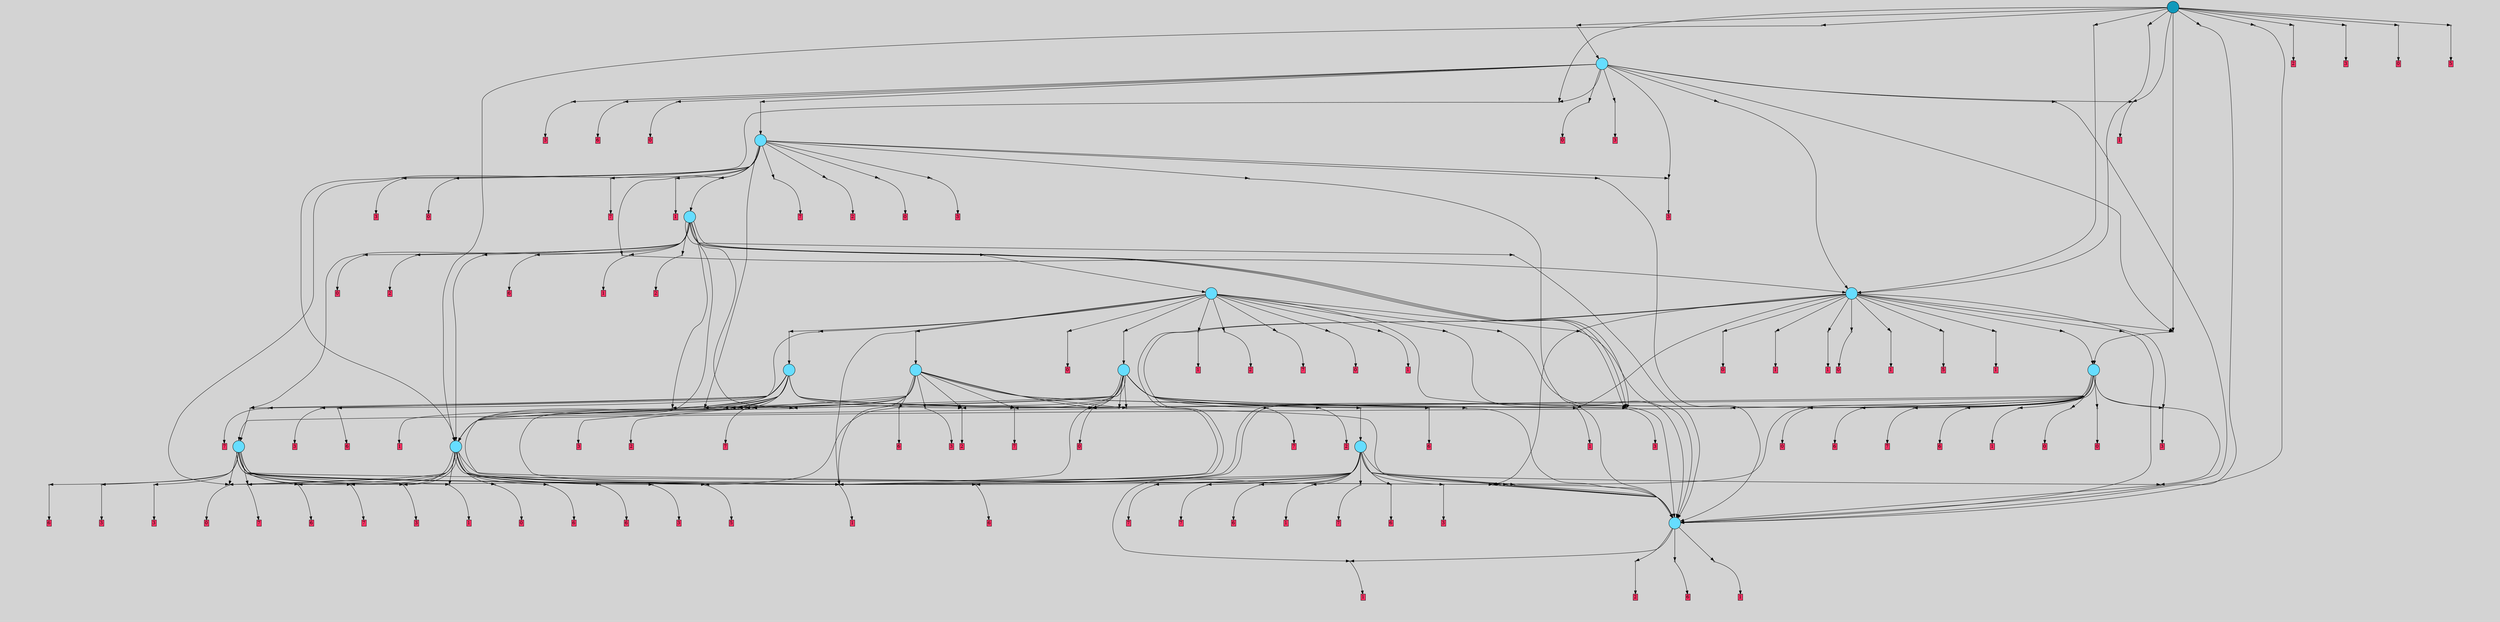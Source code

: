 // File exported with GEGELATI v1.3.1
// On the 2024-07-06 14:51:54
// With the MARL::MarlTPGGraphDotExporter
digraph{
	graph[pad = "0.212, 0.055" bgcolor = lightgray]
	node[shape=circle style = filled label = ""]
		T30 [fillcolor="#66ddff"]
		T171 [fillcolor="#66ddff"]
		T222 [fillcolor="#66ddff"]
		T225 [fillcolor="#66ddff"]
		T268 [fillcolor="#66ddff"]
		T329 [fillcolor="#66ddff"]
		T356 [fillcolor="#66ddff"]
		T361 [fillcolor="#66ddff"]
		T370 [fillcolor="#66ddff"]
		T372 [fillcolor="#66ddff"]
		T448 [fillcolor="#66ddff"]
		T602 [fillcolor="#66ddff"]
		T703 [fillcolor="#66ddff"]
		T785 [fillcolor="#1199bb"]
		P20417 [fillcolor="#cccccc" shape=point] //
		I20417 [shape=box style=invis label="5|3&2|3#2|7&#92;n"]
		P20417 -> I20417[style=invis]
		A14461 [fillcolor="#ff3366" shape=box margin=0.03 width=0 height=0 label="1"]
		T30 -> P20417 -> A14461
		P20418 [fillcolor="#cccccc" shape=point] //
		I20418 [shape=box style=invis label="1|0&4|4#3|7&#92;n0|5&4|5#1|4&#92;n4|0&0|7#1|4&#92;n2|0&0|3#0|6&#92;n3|1&1|7#3|7&#92;n3|0&0|0#2|0&#92;n1|7&1|6#4|5&#92;n3|6&4|1#0|4&#92;n7|1&2|0#3|4&#92;n"]
		P20418 -> I20418[style=invis]
		A14462 [fillcolor="#ff3366" shape=box margin=0.03 width=0 height=0 label="2"]
		T30 -> P20418 -> A14462
		P20419 [fillcolor="#cccccc" shape=point] //
		I20419 [shape=box style=invis label="3|2&1|3#1|0&#92;n3|0&1|7#1|5&#92;n8|3&1|2#2|6&#92;n0|3&0|6#3|3&#92;n2|5&2|3#1|3&#92;n0|6&3|1#1|4&#92;n"]
		P20419 -> I20419[style=invis]
		A14463 [fillcolor="#ff3366" shape=box margin=0.03 width=0 height=0 label="6"]
		T30 -> P20419 -> A14463
		P20420 [fillcolor="#cccccc" shape=point] //
		I20420 [shape=box style=invis label="5|2&4|4#2|3&#92;n6|4&0|7#4|1&#92;n0|3&0|1#2|1&#92;n5|7&1|1#4|0&#92;n5|7&1|2#2|7&#92;n0|4&2|3#3|3&#92;n0|3&2|3#2|7&#92;n8|7&4|7#0|2&#92;n0|2&3|0#0|2&#92;n"]
		P20420 -> I20420[style=invis]
		A14464 [fillcolor="#ff3366" shape=box margin=0.03 width=0 height=0 label="1"]
		T30 -> P20420 -> A14464
		P20421 [fillcolor="#cccccc" shape=point] //
		I20421 [shape=box style=invis label="8|5&2|7#3|3&#92;n5|1&3|5#3|1&#92;n2|0&4|2#0|1&#92;n"]
		P20421 -> I20421[style=invis]
		A14465 [fillcolor="#ff3366" shape=box margin=0.03 width=0 height=0 label="0"]
		T171 -> P20421 -> A14465
		P20422 [fillcolor="#cccccc" shape=point] //
		I20422 [shape=box style=invis label="2|1&1|3#1|3&#92;n8|2&3|4#1|7&#92;n3|0&4|7#1|5&#92;n8|3&1|2#2|6&#92;n2|5&4|5#3|0&#92;n3|2&1|3#1|0&#92;n"]
		P20422 -> I20422[style=invis]
		T171 -> P20422 -> T30
		P20423 [fillcolor="#cccccc" shape=point] //
		I20423 [shape=box style=invis label="0|1&3|3#0|5&#92;n4|2&4|1#0|6&#92;n0|1&0|0#1|6&#92;n2|7&2|4#0|0&#92;n3|3&4|0#1|1&#92;n4|0&1|0#2|3&#92;n8|0&2|4#4|6&#92;n2|3&0|4#3|3&#92;n"]
		P20423 -> I20423[style=invis]
		A14466 [fillcolor="#ff3366" shape=box margin=0.03 width=0 height=0 label="7"]
		T171 -> P20423 -> A14466
		P20424 [fillcolor="#cccccc" shape=point] //
		I20424 [shape=box style=invis label="7|4&4|0#4|5&#92;n6|1&1|7#0|1&#92;n2|0&1|3#4|1&#92;n8|7&0|3#3|6&#92;n"]
		P20424 -> I20424[style=invis]
		A14467 [fillcolor="#ff3366" shape=box margin=0.03 width=0 height=0 label="1"]
		T171 -> P20424 -> A14467
		P20425 [fillcolor="#cccccc" shape=point] //
		I20425 [shape=box style=invis label="2|7&2|4#0|0&#92;n4|0&1|1#2|3&#92;n8|0&2|4#4|6&#92;n0|1&3|3#0|5&#92;n3|3&0|0#1|1&#92;n2|3&0|4#3|3&#92;n6|1&0|0#1|6&#92;n0|7&2|0#3|3&#92;n"]
		P20425 -> I20425[style=invis]
		A14468 [fillcolor="#ff3366" shape=box margin=0.03 width=0 height=0 label="7"]
		T171 -> P20425 -> A14468
		P20426 [fillcolor="#cccccc" shape=point] //
		I20426 [shape=box style=invis label="3|3&1|3#1|0&#92;n3|0&1|7#1|5&#92;n8|3&1|2#2|6&#92;n0|6&3|1#1|4&#92;n0|3&0|6#3|3&#92;n2|1&2|3#1|3&#92;n"]
		P20426 -> I20426[style=invis]
		A14469 [fillcolor="#ff3366" shape=box margin=0.03 width=0 height=0 label="6"]
		T171 -> P20426 -> A14469
		P20427 [fillcolor="#cccccc" shape=point] //
		I20427 [shape=box style=invis label="2|1&1|3#1|3&#92;n2|7&4|5#3|0&#92;n3|0&4|7#1|5&#92;n8|3&1|2#2|6&#92;n3|2&1|3#1|0&#92;n"]
		P20427 -> I20427[style=invis]
		T171 -> P20427 -> T30
		P20428 [fillcolor="#cccccc" shape=point] //
		I20428 [shape=box style=invis label="3|0&2|2#0|5&#92;n4|5&0|5#2|1&#92;n2|6&3|7#1|2&#92;n"]
		P20428 -> I20428[style=invis]
		A14470 [fillcolor="#ff3366" shape=box margin=0.03 width=0 height=0 label="6"]
		T171 -> P20428 -> A14470
		P20429 [fillcolor="#cccccc" shape=point] //
		I20429 [shape=box style=invis label="2|1&1|3#1|3&#92;n0|6&1|6#0|2&#92;n2|7&4|5#3|0&#92;n8|2&1|3#1|0&#92;n8|3&1|2#2|6&#92;n3|0&4|7#1|5&#92;n"]
		P20429 -> I20429[style=invis]
		T171 -> P20429 -> T30
		T171 -> P20417
		P20430 [fillcolor="#cccccc" shape=point] //
		I20430 [shape=box style=invis label="0|7&3|2#0|5&#92;n3|2&1|3#0|0&#92;n3|0&2|7#1|5&#92;n2|2&2|7#4|3&#92;n"]
		P20430 -> I20430[style=invis]
		T171 -> P20430 -> T30
		P20431 [fillcolor="#cccccc" shape=point] //
		I20431 [shape=box style=invis label="0|0&0|6#2|7&#92;n"]
		P20431 -> I20431[style=invis]
		A14471 [fillcolor="#ff3366" shape=box margin=0.03 width=0 height=0 label="1"]
		T171 -> P20431 -> A14471
		P20432 [fillcolor="#cccccc" shape=point] //
		I20432 [shape=box style=invis label="2|7&2|4#0|0&#92;n4|2&4|1#0|6&#92;n0|1&0|0#1|6&#92;n0|1&3|3#0|5&#92;n3|3&0|0#1|1&#92;n4|0&1|0#2|3&#92;n8|0&2|4#4|6&#92;n0|7&2|0#3|1&#92;n2|3&0|4#3|3&#92;n"]
		P20432 -> I20432[style=invis]
		A14472 [fillcolor="#ff3366" shape=box margin=0.03 width=0 height=0 label="7"]
		T171 -> P20432 -> A14472
		P20433 [fillcolor="#cccccc" shape=point] //
		I20433 [shape=box style=invis label="3|3&1|3#1|0&#92;n5|3&0|2#0|7&#92;n3|0&1|7#1|5&#92;n8|3&1|2#2|6&#92;n0|0&3|1#1|4&#92;n0|3&0|6#3|3&#92;n"]
		P20433 -> I20433[style=invis]
		A14473 [fillcolor="#ff3366" shape=box margin=0.03 width=0 height=0 label="6"]
		T171 -> P20433 -> A14473
		P20434 [fillcolor="#cccccc" shape=point] //
		I20434 [shape=box style=invis label="7|0&3|7#3|0&#92;n6|6&0|4#1|1&#92;n"]
		P20434 -> I20434[style=invis]
		A14474 [fillcolor="#ff3366" shape=box margin=0.03 width=0 height=0 label="3"]
		T171 -> P20434 -> A14474
		P20435 [fillcolor="#cccccc" shape=point] //
		I20435 [shape=box style=invis label="3|5&2|0#2|5&#92;n2|0&4|2#0|1&#92;n5|1&3|5#3|1&#92;n"]
		P20435 -> I20435[style=invis]
		A14475 [fillcolor="#ff3366" shape=box margin=0.03 width=0 height=0 label="0"]
		T222 -> P20435 -> A14475
		P20436 [fillcolor="#cccccc" shape=point] //
		I20436 [shape=box style=invis label="2|7&2|4#0|0&#92;n4|2&4|1#0|6&#92;n0|1&0|0#1|6&#92;n0|1&3|3#1|5&#92;n3|3&4|0#1|1&#92;n8|0&2|4#4|6&#92;n2|3&0|4#3|3&#92;n"]
		P20436 -> I20436[style=invis]
		A14476 [fillcolor="#ff3366" shape=box margin=0.03 width=0 height=0 label="5"]
		T222 -> P20436 -> A14476
		T222 -> P20424
		P20437 [fillcolor="#cccccc" shape=point] //
		I20437 [shape=box style=invis label="8|5&2|7#2|0&#92;n7|0&1|3#1|3&#92;n"]
		P20437 -> I20437[style=invis]
		A14477 [fillcolor="#ff3366" shape=box margin=0.03 width=0 height=0 label="3"]
		T222 -> P20437 -> A14477
		P20438 [fillcolor="#cccccc" shape=point] //
		I20438 [shape=box style=invis label="3|0&2|2#0|5&#92;n2|3&3|7#1|2&#92;n4|5&0|5#2|1&#92;n"]
		P20438 -> I20438[style=invis]
		A14478 [fillcolor="#ff3366" shape=box margin=0.03 width=0 height=0 label="6"]
		T222 -> P20438 -> A14478
		P20439 [fillcolor="#cccccc" shape=point] //
		I20439 [shape=box style=invis label="6|3&0|5#3|3&#92;n5|5&3|5#0|6&#92;n0|0&1|2#1|5&#92;n8|6&3|6#4|4&#92;n8|1&1|3#0|3&#92;n2|1&2|2#1|3&#92;n3|5&4|6#4|0&#92;n"]
		P20439 -> I20439[style=invis]
		A14479 [fillcolor="#ff3366" shape=box margin=0.03 width=0 height=0 label="6"]
		T222 -> P20439 -> A14479
		P20440 [fillcolor="#cccccc" shape=point] //
		I20440 [shape=box style=invis label="3|6&3|6#4|2&#92;n3|1&1|5#1|6&#92;n5|0&3|4#4|7&#92;n7|2&2|6#0|5&#92;n6|2&3|4#0|5&#92;n"]
		P20440 -> I20440[style=invis]
		A14480 [fillcolor="#ff3366" shape=box margin=0.03 width=0 height=0 label="1"]
		T222 -> P20440 -> A14480
		P20441 [fillcolor="#cccccc" shape=point] //
		I20441 [shape=box style=invis label="1|1&1|3#1|3&#92;n8|3&1|2#2|6&#92;n8|7&2|1#1|3&#92;n"]
		P20441 -> I20441[style=invis]
		T222 -> P20441 -> T30
		P20442 [fillcolor="#cccccc" shape=point] //
		I20442 [shape=box style=invis label="0|1&3|3#0|5&#92;n4|2&4|1#0|6&#92;n3|3&4|0#1|1&#92;n0|1&0|0#1|6&#92;n2|7&2|6#0|0&#92;n0|1&4|6#2|1&#92;n4|0&1|0#2|3&#92;n2|3&0|4#3|3&#92;n"]
		P20442 -> I20442[style=invis]
		A14481 [fillcolor="#ff3366" shape=box margin=0.03 width=0 height=0 label="7"]
		T222 -> P20442 -> A14481
		T222 -> P20424
		P20443 [fillcolor="#cccccc" shape=point] //
		I20443 [shape=box style=invis label="6|3&0|6#3|3&#92;n2|1&2|1#1|3&#92;n8|1&4|1#3|4&#92;n5|5&3|5#0|6&#92;n8|6&3|6#4|4&#92;n1|1&2|4#3|6&#92;n8|3&1|2#3|6&#92;n3|0&1|2#1|5&#92;n3|5&4|6#0|0&#92;n"]
		P20443 -> I20443[style=invis]
		A14482 [fillcolor="#ff3366" shape=box margin=0.03 width=0 height=0 label="6"]
		T222 -> P20443 -> A14482
		P20444 [fillcolor="#cccccc" shape=point] //
		I20444 [shape=box style=invis label="8|7&0|3#2|7&#92;n4|2&4|1#0|6&#92;n4|7&2|4#4|0&#92;n4|0&1|0#2|3&#92;n1|5&0|0#4|6&#92;n0|1&0|0#1|6&#92;n0|1&3|3#0|5&#92;n2|3&0|3#0|3&#92;n0|0&2|4#4|6&#92;n5|7&3|3#4|3&#92;n"]
		P20444 -> I20444[style=invis]
		A14483 [fillcolor="#ff3366" shape=box margin=0.03 width=0 height=0 label="7"]
		T222 -> P20444 -> A14483
		T222 -> P20437
		P20445 [fillcolor="#cccccc" shape=point] //
		I20445 [shape=box style=invis label="0|1&1|6#2|1&#92;n0|6&3|2#2|3&#92;n"]
		P20445 -> I20445[style=invis]
		A14484 [fillcolor="#ff3366" shape=box margin=0.03 width=0 height=0 label="3"]
		T222 -> P20445 -> A14484
		T222 -> P20421
		T225 -> P20421
		T225 -> P20436
		T225 -> P20424
		T225 -> P20437
		T225 -> P20428
		P20446 [fillcolor="#cccccc" shape=point] //
		I20446 [shape=box style=invis label="4|0&3|7#0|1&#92;n3|1&4|6#0|0&#92;n0|6&2|6#3|5&#92;n1|1&2|4#3|6&#92;n8|3&1|2#3|6&#92;n8|2&3|0#4|4&#92;n5|5&3|5#0|6&#92;n"]
		P20446 -> I20446[style=invis]
		A14485 [fillcolor="#ff3366" shape=box margin=0.03 width=0 height=0 label="6"]
		T225 -> P20446 -> A14485
		T225 -> P20440
		T225 -> P20441
		T225 -> P20442
		P20447 [fillcolor="#cccccc" shape=point] //
		I20447 [shape=box style=invis label="5|1&3|5#3|1&#92;n8|5&2|7#3|3&#92;n2|0&4|4#0|1&#92;n"]
		P20447 -> I20447[style=invis]
		A14486 [fillcolor="#ff3366" shape=box margin=0.03 width=0 height=0 label="3"]
		T225 -> P20447 -> A14486
		T225 -> P20424
		T225 -> P20443
		T225 -> P20444
		T225 -> P20437
		P20448 [fillcolor="#cccccc" shape=point] //
		I20448 [shape=box style=invis label="8|5&2|1#2|0&#92;n"]
		P20448 -> I20448[style=invis]
		A14487 [fillcolor="#ff3366" shape=box margin=0.03 width=0 height=0 label="3"]
		T225 -> P20448 -> A14487
		P20449 [fillcolor="#cccccc" shape=point] //
		I20449 [shape=box style=invis label="8|5&0|7#3|3&#92;n2|0&4|2#0|1&#92;n5|1&3|5#3|1&#92;n0|0&4|6#1|5&#92;n"]
		P20449 -> I20449[style=invis]
		A14488 [fillcolor="#ff3366" shape=box margin=0.03 width=0 height=0 label="0"]
		T268 -> P20449 -> A14488
		T268 -> P20424
		P20450 [fillcolor="#cccccc" shape=point] //
		I20450 [shape=box style=invis label="8|5&2|7#2|2&#92;n7|0&1|3#1|3&#92;n5|0&1|2#4|4&#92;n"]
		P20450 -> I20450[style=invis]
		A14489 [fillcolor="#ff3366" shape=box margin=0.03 width=0 height=0 label="3"]
		T268 -> P20450 -> A14489
		P20451 [fillcolor="#cccccc" shape=point] //
		I20451 [shape=box style=invis label="5|5&3|6#0|6&#92;n8|3&1|2#3|6&#92;n8|0&2|6#1|5&#92;n3|0&1|2#1|5&#92;n5|5&3|1#2|4&#92;n8|6&3|6#4|4&#92;n1|1&2|4#3|6&#92;n2|1&2|1#1|3&#92;n6|0&4|6#3|3&#92;n"]
		P20451 -> I20451[style=invis]
		A14490 [fillcolor="#ff3366" shape=box margin=0.03 width=0 height=0 label="6"]
		T268 -> P20451 -> A14490
		P20452 [fillcolor="#cccccc" shape=point] //
		I20452 [shape=box style=invis label="3|7&3|6#4|2&#92;n5|6&1|2#1|1&#92;n3|1&1|5#1|6&#92;n7|2&2|6#0|5&#92;n5|0&3|4#4|7&#92;n6|2&3|4#0|5&#92;n"]
		P20452 -> I20452[style=invis]
		A14491 [fillcolor="#ff3366" shape=box margin=0.03 width=0 height=0 label="2"]
		T268 -> P20452 -> A14491
		P20453 [fillcolor="#cccccc" shape=point] //
		I20453 [shape=box style=invis label="7|0&2|1#3|3&#92;n3|0&2|4#0|6&#92;n2|7&2|4#0|0&#92;n2|6&0|0#0|6&#92;n4|5&4|2#0|1&#92;n1|7&1|4#1|2&#92;n0|1&0|0#1|6&#92;n4|2&4|1#0|6&#92;n"]
		P20453 -> I20453[style=invis]
		A14492 [fillcolor="#ff3366" shape=box margin=0.03 width=0 height=0 label="7"]
		T268 -> P20453 -> A14492
		T268 -> P20427
		P20454 [fillcolor="#cccccc" shape=point] //
		I20454 [shape=box style=invis label="2|1&3|4#1|6&#92;n0|0&2|3#3|5&#92;n0|6&2|7#1|2&#92;n7|3&1|5#1|0&#92;n1|3&0|0#3|5&#92;n"]
		P20454 -> I20454[style=invis]
		A14493 [fillcolor="#ff3366" shape=box margin=0.03 width=0 height=0 label="6"]
		T268 -> P20454 -> A14493
		T268 -> P20424
		P20455 [fillcolor="#cccccc" shape=point] //
		I20455 [shape=box style=invis label="6|1&4|6#4|7&#92;n5|0&4|5#0|2&#92;n8|6&2|6#4|2&#92;n"]
		P20455 -> I20455[style=invis]
		A14494 [fillcolor="#ff3366" shape=box margin=0.03 width=0 height=0 label="1"]
		T268 -> P20455 -> A14494
		P20456 [fillcolor="#cccccc" shape=point] //
		I20456 [shape=box style=invis label="7|0&2|1#3|3&#92;n3|5&0|0#3|1&#92;n3|0&2|4#0|6&#92;n2|3&2|2#0|0&#92;n1|7&1|4#1|2&#92;n4|5&4|2#0|1&#92;n2|4&0|0#0|6&#92;n4|2&4|1#0|6&#92;n"]
		P20456 -> I20456[style=invis]
		T268 -> P20456 -> T222
		P20457 [fillcolor="#cccccc" shape=point] //
		I20457 [shape=box style=invis label="5|1&4|5#3|1&#92;n8|5&2|7#3|3&#92;n2|0&4|2#0|1&#92;n"]
		P20457 -> I20457[style=invis]
		A14495 [fillcolor="#ff3366" shape=box margin=0.03 width=0 height=0 label="0"]
		T268 -> P20457 -> A14495
		T268 -> P20441
		P20458 [fillcolor="#cccccc" shape=point] //
		I20458 [shape=box style=invis label="8|5&2|7#3|3&#92;n8|3&4|1#1|6&#92;n5|1&3|5#3|1&#92;n1|0&4|2#0|1&#92;n"]
		P20458 -> I20458[style=invis]
		A14496 [fillcolor="#ff3366" shape=box margin=0.03 width=0 height=0 label="0"]
		T268 -> P20458 -> A14496
		P20459 [fillcolor="#cccccc" shape=point] //
		I20459 [shape=box style=invis label="1|0&4|2#1|1&#92;n8|5&2|7#3|3&#92;n"]
		P20459 -> I20459[style=invis]
		A14497 [fillcolor="#ff3366" shape=box margin=0.03 width=0 height=0 label="0"]
		T268 -> P20459 -> A14497
		T329 -> P20458
		P20460 [fillcolor="#cccccc" shape=point] //
		I20460 [shape=box style=invis label="2|1&3|6#1|3&#92;n3|0&1|2#1|5&#92;n2|4&2|3#1|7&#92;n3|6&4|6#0|0&#92;n7|5&0|4#0|3&#92;n5|1&4|0#3|1&#92;n1|0&2|0#2|0&#92;n7|1&3|1#4|6&#92;n1|4&2|2#3|3&#92;n1|1&2|4#2|3&#92;n"]
		P20460 -> I20460[style=invis]
		A14498 [fillcolor="#ff3366" shape=box margin=0.03 width=0 height=0 label="6"]
		T329 -> P20460 -> A14498
		P20461 [fillcolor="#cccccc" shape=point] //
		I20461 [shape=box style=invis label="0|1&0|0#1|6&#92;n4|2&4|1#0|6&#92;n3|3&4|0#1|1&#92;n0|1&3|3#0|5&#92;n2|7&2|6#0|0&#92;n0|1&4|6#2|1&#92;n4|0&1|0#2|4&#92;n2|3&0|4#3|3&#92;n"]
		P20461 -> I20461[style=invis]
		A14499 [fillcolor="#ff3366" shape=box margin=0.03 width=0 height=0 label="7"]
		T329 -> P20461 -> A14499
		P20462 [fillcolor="#cccccc" shape=point] //
		I20462 [shape=box style=invis label="5|0&3|5#3|1&#92;n8|5&2|2#4|3&#92;n0|0&1|3#2|4&#92;n"]
		P20462 -> I20462[style=invis]
		T329 -> P20462 -> T225
		T329 -> P20424
		P20463 [fillcolor="#cccccc" shape=point] //
		I20463 [shape=box style=invis label="5|6&0|1#2|0&#92;n4|3&2|4#4|0&#92;n8|7&0|3#4|7&#92;n0|1&0|0#1|6&#92;n2|3&0|3#0|3&#92;n5|7&3|3#4|3&#92;n0|0&2|4#4|6&#92;n1|5&0|0#4|6&#92;n5|0&1|0#3|3&#92;n"]
		P20463 -> I20463[style=invis]
		A14500 [fillcolor="#ff3366" shape=box margin=0.03 width=0 height=0 label="7"]
		T329 -> P20463 -> A14500
		P20464 [fillcolor="#cccccc" shape=point] //
		I20464 [shape=box style=invis label="5|0&4|0#4|5&#92;n1|0&0|2#4|2&#92;n7|5&4|2#4|6&#92;n"]
		P20464 -> I20464[style=invis]
		A14501 [fillcolor="#ff3366" shape=box margin=0.03 width=0 height=0 label="3"]
		T329 -> P20464 -> A14501
		T329 -> P20452
		P20465 [fillcolor="#cccccc" shape=point] //
		I20465 [shape=box style=invis label="7|0&2|1#3|3&#92;n3|5&0|0#3|1&#92;n3|0&2|4#0|6&#92;n2|7&2|2#0|0&#92;n1|7&1|4#1|2&#92;n4|5&4|2#0|1&#92;n2|6&0|0#0|6&#92;n0|1&0|0#1|6&#92;n4|2&4|1#0|6&#92;n"]
		P20465 -> I20465[style=invis]
		T329 -> P20465 -> T222
		P20466 [fillcolor="#cccccc" shape=point] //
		I20466 [shape=box style=invis label="3|1&1|7#3|7&#92;n3|1&2|2#4|2&#92;n7|2&2|0#3|4&#92;n7|0&4|3#3|6&#92;n1|7&1|6#4|5&#92;n7|3&0|5#2|5&#92;n0|3&4|5#1|4&#92;n3|0&4|4#3|7&#92;n3|3&2|6#4|3&#92;n"]
		P20466 -> I20466[style=invis]
		A14502 [fillcolor="#ff3366" shape=box margin=0.03 width=0 height=0 label="2"]
		T329 -> P20466 -> A14502
		P20467 [fillcolor="#cccccc" shape=point] //
		I20467 [shape=box style=invis label="8|7&0|3#2|7&#92;n4|6&4|1#0|6&#92;n0|0&2|4#4|6&#92;n0|1&0|0#1|6&#92;n0|1&1|3#0|5&#92;n4|0&1|5#2|3&#92;n1|5&0|0#4|6&#92;n2|3&0|3#0|3&#92;n4|7&2|4#4|0&#92;n5|7&3|3#4|3&#92;n"]
		P20467 -> I20467[style=invis]
		A14503 [fillcolor="#ff3366" shape=box margin=0.03 width=0 height=0 label="7"]
		T329 -> P20467 -> A14503
		P20468 [fillcolor="#cccccc" shape=point] //
		I20468 [shape=box style=invis label="2|6&0|0#0|6&#92;n3|5&0|0#3|1&#92;n3|0&2|4#0|6&#92;n2|7&2|2#0|0&#92;n1|7&1|4#1|2&#92;n5|0&2|1#3|3&#92;n4|2&4|1#0|6&#92;n0|1&2|0#1|6&#92;n"]
		P20468 -> I20468[style=invis]
		T329 -> P20468 -> T222
		P20469 [fillcolor="#cccccc" shape=point] //
		I20469 [shape=box style=invis label="6|3&0|4#1|2&#92;n3|0&2|0#2|7&#92;n3|7&2|3#2|1&#92;n7|3&3|6#0|6&#92;n7|1&4|7#2|6&#92;n"]
		P20469 -> I20469[style=invis]
		T329 -> P20469 -> T30
		P20470 [fillcolor="#cccccc" shape=point] //
		I20470 [shape=box style=invis label="0|0&1|4#1|6&#92;n3|7&3|1#2|5&#92;n7|2&3|3#4|0&#92;n"]
		P20470 -> I20470[style=invis]
		A14504 [fillcolor="#ff3366" shape=box margin=0.03 width=0 height=0 label="1"]
		T329 -> P20470 -> A14504
		P20471 [fillcolor="#cccccc" shape=point] //
		I20471 [shape=box style=invis label="5|6&1|3#4|2&#92;n8|5&2|7#3|3&#92;n0|1&1|6#1|4&#92;n6|0&4|4#0|1&#92;n"]
		P20471 -> I20471[style=invis]
		A14505 [fillcolor="#ff3366" shape=box margin=0.03 width=0 height=0 label="3"]
		T329 -> P20471 -> A14505
		T356 -> P20458
		P20472 [fillcolor="#cccccc" shape=point] //
		I20472 [shape=box style=invis label="2|1&3|6#1|3&#92;n2|4&2|3#1|7&#92;n3|0&1|2#1|5&#92;n3|6&4|6#0|0&#92;n7|5&0|4#0|3&#92;n5|1&4|1#3|1&#92;n1|0&2|0#2|0&#92;n1|4&2|2#3|3&#92;n1|1&2|4#2|3&#92;n1|7&3|1#3|1&#92;n"]
		P20472 -> I20472[style=invis]
		A14506 [fillcolor="#ff3366" shape=box margin=0.03 width=0 height=0 label="6"]
		T356 -> P20472 -> A14506
		T356 -> P20461
		T356 -> P20424
		T356 -> P20463
		T356 -> P20464
		T356 -> P20452
		P20473 [fillcolor="#cccccc" shape=point] //
		I20473 [shape=box style=invis label="7|0&2|1#3|3&#92;n3|5&0|0#3|1&#92;n3|0&2|4#0|6&#92;n2|7&2|2#0|0&#92;n0|1&0|0#1|6&#92;n4|5&4|2#0|1&#92;n4|6&0|0#0|6&#92;n1|7&1|4#1|2&#92;n4|2&4|1#0|6&#92;n"]
		P20473 -> I20473[style=invis]
		T356 -> P20473 -> T222
		T356 -> P20466
		T356 -> P20468
		T356 -> P20469
		T356 -> P20470
		P20474 [fillcolor="#cccccc" shape=point] //
		I20474 [shape=box style=invis label="5|6&1|3#4|2&#92;n0|1&1|6#1|6&#92;n8|5&2|7#3|3&#92;n6|0&4|4#0|1&#92;n"]
		P20474 -> I20474[style=invis]
		A14507 [fillcolor="#ff3366" shape=box margin=0.03 width=0 height=0 label="3"]
		T356 -> P20474 -> A14507
		P20475 [fillcolor="#cccccc" shape=point] //
		I20475 [shape=box style=invis label="6|0&3|5#1|1&#92;n6|4&4|2#4|1&#92;n3|2&4|4#4|0&#92;n5|3&3|5#2|4&#92;n4|6&1|3#2|1&#92;n4|5&4|5#3|0&#92;n2|1&4|0#4|3&#92;n"]
		P20475 -> I20475[style=invis]
		A14508 [fillcolor="#ff3366" shape=box margin=0.03 width=0 height=0 label="1"]
		T356 -> P20475 -> A14508
		P20476 [fillcolor="#cccccc" shape=point] //
		I20476 [shape=box style=invis label="2|0&1|0#3|2&#92;n"]
		P20476 -> I20476[style=invis]
		T356 -> P20476 -> T30
		P20477 [fillcolor="#cccccc" shape=point] //
		I20477 [shape=box style=invis label="8|5&0|7#3|3&#92;n0|0&4|6#1|5&#92;n6|1&3|5#3|1&#92;n"]
		P20477 -> I20477[style=invis]
		A14509 [fillcolor="#ff3366" shape=box margin=0.03 width=0 height=0 label="0"]
		T361 -> P20477 -> A14509
		T361 -> P20424
		T361 -> P20450
		P20478 [fillcolor="#cccccc" shape=point] //
		I20478 [shape=box style=invis label="1|6&2|3#2|3&#92;n5|0&4|3#3|3&#92;n"]
		P20478 -> I20478[style=invis]
		A14510 [fillcolor="#ff3366" shape=box margin=0.03 width=0 height=0 label="1"]
		T361 -> P20478 -> A14510
		T361 -> P20424
		P20479 [fillcolor="#cccccc" shape=point] //
		I20479 [shape=box style=invis label="6|1&4|6#4|7&#92;n8|6&2|6#4|2&#92;n0|0&4|5#0|2&#92;n"]
		P20479 -> I20479[style=invis]
		A14511 [fillcolor="#ff3366" shape=box margin=0.03 width=0 height=0 label="1"]
		T361 -> P20479 -> A14511
		P20480 [fillcolor="#cccccc" shape=point] //
		I20480 [shape=box style=invis label="2|0&4|2#0|1&#92;n5|1&3|5#3|1&#92;n"]
		P20480 -> I20480[style=invis]
		A14512 [fillcolor="#ff3366" shape=box margin=0.03 width=0 height=0 label="0"]
		T361 -> P20480 -> A14512
		T361 -> P20441
		T361 -> P20475
		P20481 [fillcolor="#cccccc" shape=point] //
		I20481 [shape=box style=invis label="8|0&2|1#1|2&#92;n6|1&2|5#1|5&#92;n8|2&1|3#3|5&#92;n5|3&4|4#4|1&#92;n4|1&4|7#1|3&#92;n0|5&4|2#0|1&#92;n"]
		P20481 -> I20481[style=invis]
		T361 -> P20481 -> T268
		P20482 [fillcolor="#cccccc" shape=point] //
		I20482 [shape=box style=invis label="7|4&4|0#2|5&#92;n8|7&0|3#3|6&#92;n2|0&1|3#4|1&#92;n3|1&2|0#2|3&#92;n6|1&1|7#0|1&#92;n"]
		P20482 -> I20482[style=invis]
		A14513 [fillcolor="#ff3366" shape=box margin=0.03 width=0 height=0 label="1"]
		T361 -> P20482 -> A14513
		P20483 [fillcolor="#cccccc" shape=point] //
		I20483 [shape=box style=invis label="3|1&1|6#0|3&#92;n2|7&2|4#0|0&#92;n0|1&0|0#1|6&#92;n8|3&4|0#1|1&#92;n4|2&4|1#0|6&#92;n4|0&2|4#4|6&#92;n2|3&0|4#3|3&#92;n"]
		P20483 -> I20483[style=invis]
		A14514 [fillcolor="#ff3366" shape=box margin=0.03 width=0 height=0 label="5"]
		T361 -> P20483 -> A14514
		P20484 [fillcolor="#cccccc" shape=point] //
		I20484 [shape=box style=invis label="2|1&1|3#1|3&#92;n2|7&4|5#3|0&#92;n8|2&1|2#2|6&#92;n3|6&1|3#1|0&#92;n3|0&4|7#1|5&#92;n"]
		P20484 -> I20484[style=invis]
		T361 -> P20484 -> T30
		P20485 [fillcolor="#cccccc" shape=point] //
		I20485 [shape=box style=invis label="8|7&4|2#0|2&#92;n5|3&3|3#2|6&#92;n4|0&3|4#1|3&#92;n1|5&0|3#1|4&#92;n3|0&4|1#1|1&#92;n"]
		P20485 -> I20485[style=invis]
		A14515 [fillcolor="#ff3366" shape=box margin=0.03 width=0 height=0 label="1"]
		T361 -> P20485 -> A14515
		P20486 [fillcolor="#cccccc" shape=point] //
		I20486 [shape=box style=invis label="8|5&2|7#2|2&#92;n4|0&4|4#0|5&#92;n7|0&1|3#1|3&#92;n5|0&1|2#4|4&#92;n"]
		P20486 -> I20486[style=invis]
		T361 -> P20486 -> T268
		T370 -> P20458
		P20487 [fillcolor="#cccccc" shape=point] //
		I20487 [shape=box style=invis label="5|0&2|0#2|0&#92;n7|2&1|4#0|3&#92;n7|5&0|4#0|3&#92;n2|4&2|3#1|2&#92;n3|0&1|7#1|5&#92;n8|6&4|6#0|0&#92;n1|4&2|2#3|4&#92;n1|1&2|4#2|3&#92;n"]
		P20487 -> I20487[style=invis]
		A14516 [fillcolor="#ff3366" shape=box margin=0.03 width=0 height=0 label="6"]
		T370 -> P20487 -> A14516
		T370 -> P20476
		T370 -> P20461
		P20488 [fillcolor="#cccccc" shape=point] //
		I20488 [shape=box style=invis label="7|2&3|5#0|0&#92;n5|0&4|1#0|4&#92;n4|7&0|4#1|0&#92;n0|4&2|4#4|4&#92;n0|5&3|5#2|5&#92;n"]
		P20488 -> I20488[style=invis]
		T370 -> P20488 -> T225
		P20489 [fillcolor="#cccccc" shape=point] //
		I20489 [shape=box style=invis label="5|6&0|1#2|0&#92;n4|3&2|4#4|0&#92;n0|1&0|0#1|6&#92;n1|4&0|0#4|6&#92;n0|1&3|3#0|5&#92;n0|0&2|4#4|6&#92;n2|3&0|3#0|3&#92;n5|7&3|3#4|3&#92;n4|0&1|0#3|3&#92;n"]
		P20489 -> I20489[style=invis]
		A14517 [fillcolor="#ff3366" shape=box margin=0.03 width=0 height=0 label="7"]
		T370 -> P20489 -> A14517
		P20490 [fillcolor="#cccccc" shape=point] //
		I20490 [shape=box style=invis label="7|5&3|2#4|6&#92;n2|2&0|4#0|3&#92;n1|0&0|2#4|2&#92;n"]
		P20490 -> I20490[style=invis]
		A14518 [fillcolor="#ff3366" shape=box margin=0.03 width=0 height=0 label="3"]
		T370 -> P20490 -> A14518
		T370 -> P20465
		P20491 [fillcolor="#cccccc" shape=point] //
		I20491 [shape=box style=invis label="3|4&1|7#3|7&#92;n3|1&2|2#4|2&#92;n3|3&2|6#4|3&#92;n1|7&1|6#4|5&#92;n7|3&0|5#2|5&#92;n0|3&4|5#1|4&#92;n3|0&4|4#3|7&#92;n7|0&4|3#3|6&#92;n"]
		P20491 -> I20491[style=invis]
		A14519 [fillcolor="#ff3366" shape=box margin=0.03 width=0 height=0 label="2"]
		T370 -> P20491 -> A14519
		P20492 [fillcolor="#cccccc" shape=point] //
		I20492 [shape=box style=invis label="0|1&3|2#0|5&#92;n6|1&2|5#0|5&#92;n1|7&2|0#3|3&#92;n1|6&3|0#4|5&#92;n6|0&1|0#3|3&#92;n"]
		P20492 -> I20492[style=invis]
		T370 -> P20492 -> T171
		P20493 [fillcolor="#cccccc" shape=point] //
		I20493 [shape=box style=invis label="7|0&2|1#3|3&#92;n3|5&0|0#3|1&#92;n3|0&2|4#0|6&#92;n2|7&2|2#0|0&#92;n1|7&1|4#1|2&#92;n2|6&0|0#0|6&#92;n4|2&4|1#0|6&#92;n0|1&2|0#1|6&#92;n"]
		P20493 -> I20493[style=invis]
		T370 -> P20493 -> T222
		T370 -> P20469
		T370 -> P20424
		T370 -> P20436
		T370 -> P20493
		P20494 [fillcolor="#cccccc" shape=point] //
		I20494 [shape=box style=invis label="8|3&4|1#1|6&#92;n0|6&2|0#3|5&#92;n0|5&2|7#3|3&#92;n1|0&4|2#0|1&#92;n"]
		P20494 -> I20494[style=invis]
		A14520 [fillcolor="#ff3366" shape=box margin=0.03 width=0 height=0 label="0"]
		T372 -> P20494 -> A14520
		P20495 [fillcolor="#cccccc" shape=point] //
		I20495 [shape=box style=invis label="3|5&3|2#0|4&#92;n8|6&0|5#3|1&#92;n0|2&1|4#0|6&#92;n0|6&4|5#4|4&#92;n7|6&3|5#3|2&#92;n4|0&2|0#0|2&#92;n"]
		P20495 -> I20495[style=invis]
		T372 -> P20495 -> T30
		P20496 [fillcolor="#cccccc" shape=point] //
		I20496 [shape=box style=invis label="6|2&1|2#3|5&#92;n0|2&4|7#4|4&#92;n2|1&0|0#3|2&#92;n1|7&1|2#0|4&#92;n8|0&1|5#1|7&#92;n6|6&4|6#2|5&#92;n0|1&3|5#1|1&#92;n4|1&4|7#2|1&#92;n"]
		P20496 -> I20496[style=invis]
		T372 -> P20496 -> T329
		P20497 [fillcolor="#cccccc" shape=point] //
		I20497 [shape=box style=invis label="3|0&1|3#4|1&#92;n6|1&1|7#0|1&#92;n7|4&4|0#4|5&#92;n0|5&2|4#4|6&#92;n8|7&0|3#3|6&#92;n"]
		P20497 -> I20497[style=invis]
		A14521 [fillcolor="#ff3366" shape=box margin=0.03 width=0 height=0 label="1"]
		T372 -> P20497 -> A14521
		P20498 [fillcolor="#cccccc" shape=point] //
		I20498 [shape=box style=invis label="0|4&1|1#3|6&#92;n7|7&4|1#3|5&#92;n5|4&3|3#4|3&#92;n5|6&2|1#2|0&#92;n3|0&2|4#4|6&#92;n0|4&0|0#1|6&#92;n8|7&0|3#4|7&#92;n0|1&3|2#0|3&#92;n4|3&2|4#4|0&#92;n1|5&0|0#4|6&#92;n"]
		P20498 -> I20498[style=invis]
		T372 -> P20498 -> T356
		T372 -> P20490
		P20499 [fillcolor="#cccccc" shape=point] //
		I20499 [shape=box style=invis label="0|2&4|2#2|5&#92;n3|0&2|0#0|2&#92;n5|7&2|2#0|1&#92;n4|2&1|2#1|3&#92;n7|5&3|6#4|4&#92;n4|5&4|1#1|2&#92;n8|1&2|4#3|1&#92;n0|2&1|1#0|5&#92;n1|3&0|2#0|0&#92;n1|7&2|3#1|2&#92;n"]
		P20499 -> I20499[style=invis]
		A14522 [fillcolor="#ff3366" shape=box margin=0.03 width=0 height=0 label="2"]
		T372 -> P20499 -> A14522
		P20500 [fillcolor="#cccccc" shape=point] //
		I20500 [shape=box style=invis label="2|7&2|2#0|0&#92;n3|5&0|0#3|1&#92;n7|0&2|1#3|3&#92;n1|7&1|4#1|2&#92;n4|5&4|2#0|3&#92;n2|6&0|0#0|6&#92;n0|1&0|0#1|6&#92;n4|2&4|1#0|6&#92;n"]
		P20500 -> I20500[style=invis]
		T372 -> P20500 -> T222
		P20501 [fillcolor="#cccccc" shape=point] //
		I20501 [shape=box style=invis label="8|4&3|2#2|1&#92;n4|6&4|1#0|6&#92;n0|0&2|4#4|6&#92;n4|7&2|4#4|0&#92;n0|1&1|3#0|5&#92;n4|0&1|5#2|3&#92;n5|3&1|7#1|7&#92;n1|5&0|0#4|6&#92;n5|7&3|3#4|3&#92;n0|1&0|0#1|6&#92;n"]
		P20501 -> I20501[style=invis]
		A14523 [fillcolor="#ff3366" shape=box margin=0.03 width=0 height=0 label="7"]
		T372 -> P20501 -> A14523
		P20502 [fillcolor="#cccccc" shape=point] //
		I20502 [shape=box style=invis label="3|0&2|0#2|7&#92;n6|3&0|4#1|2&#92;n3|7&2|3#2|1&#92;n7|3&3|6#0|6&#92;n7|1&4|7#2|2&#92;n"]
		P20502 -> I20502[style=invis]
		T372 -> P20502 -> T30
		P20503 [fillcolor="#cccccc" shape=point] //
		I20503 [shape=box style=invis label="3|0&2|6#1|5&#92;n0|7&3|2#0|5&#92;n3|2&1|5#0|0&#92;n2|2&2|7#4|3&#92;n"]
		P20503 -> I20503[style=invis]
		T372 -> P20503 -> T30
		P20504 [fillcolor="#cccccc" shape=point] //
		I20504 [shape=box style=invis label="8|5&0|7#0|3&#92;n5|1&3|5#3|1&#92;n5|0&3|1#1|6&#92;n4|0&4|2#0|1&#92;n"]
		P20504 -> I20504[style=invis]
		A14524 [fillcolor="#ff3366" shape=box margin=0.03 width=0 height=0 label="0"]
		T372 -> P20504 -> A14524
		P20505 [fillcolor="#cccccc" shape=point] //
		I20505 [shape=box style=invis label="6|0&4|5#1|5&#92;n2|4&4|3#4|1&#92;n"]
		P20505 -> I20505[style=invis]
		A14525 [fillcolor="#ff3366" shape=box margin=0.03 width=0 height=0 label="1"]
		T372 -> P20505 -> A14525
		T372 -> P20424
		P20506 [fillcolor="#cccccc" shape=point] //
		I20506 [shape=box style=invis label="3|4&1|7#3|7&#92;n3|1&2|2#4|2&#92;n3|3&2|6#4|3&#92;n3|0&4|5#3|7&#92;n0|3&4|5#1|4&#92;n7|3&0|5#2|5&#92;n7|0&4|3#3|6&#92;n2|5&0|2#0|1&#92;n"]
		P20506 -> I20506[style=invis]
		T372 -> P20506 -> T370
		P20507 [fillcolor="#cccccc" shape=point] //
		I20507 [shape=box style=invis label="8|3&0|1#1|6&#92;n8|5&2|7#3|3&#92;n5|1&3|5#3|1&#92;n1|0&4|2#0|1&#92;n"]
		P20507 -> I20507[style=invis]
		A14526 [fillcolor="#ff3366" shape=box margin=0.03 width=0 height=0 label="0"]
		T448 -> P20507 -> A14526
		T448 -> P20462
		T448 -> P20490
		P20508 [fillcolor="#cccccc" shape=point] //
		I20508 [shape=box style=invis label="1|0&2|4#0|0&#92;n3|7&3|6#4|2&#92;n3|6&1|5#1|6&#92;n5|6&1|2#1|1&#92;n8|5&0|1#0|1&#92;n1|2&0|6#4|3&#92;n7|2&2|6#0|5&#92;n6|2&3|7#0|5&#92;n"]
		P20508 -> I20508[style=invis]
		A14527 [fillcolor="#ff3366" shape=box margin=0.03 width=0 height=0 label="2"]
		T448 -> P20508 -> A14527
		P20509 [fillcolor="#cccccc" shape=point] //
		I20509 [shape=box style=invis label="7|0&2|1#3|3&#92;n0|1&0|0#1|6&#92;n3|0&2|4#0|6&#92;n4|2&4|1#0|6&#92;n1|7&1|4#1|2&#92;n4|5&2|2#0|1&#92;n2|6&0|0#1|6&#92;n3|5&0|0#3|1&#92;n2|7&2|2#0|0&#92;n"]
		P20509 -> I20509[style=invis]
		T448 -> P20509 -> T222
		P20510 [fillcolor="#cccccc" shape=point] //
		I20510 [shape=box style=invis label="3|1&4|6#0|0&#92;n1|1&2|4#3|6&#92;n0|6&2|6#4|5&#92;n6|0&3|7#0|1&#92;n8|2&3|0#4|4&#92;n0|0&3|5#1|7&#92;n8|3&1|2#3|6&#92;n"]
		P20510 -> I20510[style=invis]
		A14528 [fillcolor="#ff3366" shape=box margin=0.03 width=0 height=0 label="6"]
		T448 -> P20510 -> A14528
		P20511 [fillcolor="#cccccc" shape=point] //
		I20511 [shape=box style=invis label="2|0&1|5#2|3&#92;n7|1&4|7#2|6&#92;n7|3&3|6#0|6&#92;n4|5&2|1#3|3&#92;n6|3&0|4#1|2&#92;n3|0&0|0#2|7&#92;n"]
		P20511 -> I20511[style=invis]
		T448 -> P20511 -> T30
		P20512 [fillcolor="#cccccc" shape=point] //
		I20512 [shape=box style=invis label="0|0&4|5#0|2&#92;n8|6&2|6#2|2&#92;n"]
		P20512 -> I20512[style=invis]
		A14529 [fillcolor="#ff3366" shape=box margin=0.03 width=0 height=0 label="1"]
		T448 -> P20512 -> A14529
		P20513 [fillcolor="#cccccc" shape=point] //
		I20513 [shape=box style=invis label="3|7&3|6#4|2&#92;n7|2&2|6#0|5&#92;n3|1&1|5#1|6&#92;n5|1&3|1#0|7&#92;n5|0&3|4#4|7&#92;n6|2&3|4#0|5&#92;n"]
		P20513 -> I20513[style=invis]
		A14530 [fillcolor="#ff3366" shape=box margin=0.03 width=0 height=0 label="2"]
		T448 -> P20513 -> A14530
		T448 -> P20490
		P20514 [fillcolor="#cccccc" shape=point] //
		I20514 [shape=box style=invis label="5|2&3|0#4|6&#92;n6|4&3|7#2|2&#92;n3|6&4|1#1|1&#92;n6|3&2|2#0|7&#92;n6|0&1|2#3|4&#92;n"]
		P20514 -> I20514[style=invis]
		T448 -> P20514 -> T372
		T448 -> P20493
		T448 -> P20424
		T448 -> P20490
		T448 -> P20470
		P20515 [fillcolor="#cccccc" shape=point] //
		I20515 [shape=box style=invis label="3|6&1|7#2|4&#92;n1|0&1|2#4|7&#92;n6|5&2|1#0|2&#92;n"]
		P20515 -> I20515[style=invis]
		A14531 [fillcolor="#ff3366" shape=box margin=0.03 width=0 height=0 label="3"]
		T602 -> P20515 -> A14531
		P20516 [fillcolor="#cccccc" shape=point] //
		I20516 [shape=box style=invis label="0|3&1|3#0|2&#92;n0|2&0|4#1|5&#92;n4|2&2|6#0|6&#92;n4|4&3|6#3|1&#92;n6|6&0|1#2|0&#92;n2|3&3|6#3|5&#92;n5|0&3|0#4|2&#92;n0|3&0|2#3|4&#92;n"]
		P20516 -> I20516[style=invis]
		T602 -> P20516 -> T448
		T602 -> P20465
		P20517 [fillcolor="#cccccc" shape=point] //
		I20517 [shape=box style=invis label="0|0&4|6#1|6&#92;n3|7&3|5#3|7&#92;n5|5&1|6#1|6&#92;n"]
		P20517 -> I20517[style=invis]
		A14532 [fillcolor="#ff3366" shape=box margin=0.03 width=0 height=0 label="0"]
		T602 -> P20517 -> A14532
		P20518 [fillcolor="#cccccc" shape=point] //
		I20518 [shape=box style=invis label="5|6&1|2#0|3&#92;n5|5&4|4#2|6&#92;n7|0&3|7#3|0&#92;n"]
		P20518 -> I20518[style=invis]
		A14533 [fillcolor="#ff3366" shape=box margin=0.03 width=0 height=0 label="3"]
		T602 -> P20518 -> A14533
		P20519 [fillcolor="#cccccc" shape=point] //
		I20519 [shape=box style=invis label="8|7&0|3#2|7&#92;n0|0&2|4#4|6&#92;n4|6&4|1#0|6&#92;n0|1&0|0#1|6&#92;n0|1&1|3#0|5&#92;n5|5&0|7#4|7&#92;n4|0&1|5#2|3&#92;n2|5&0|0#4|6&#92;n4|7&2|4#4|0&#92;n5|7&3|3#4|3&#92;n"]
		P20519 -> I20519[style=invis]
		A14534 [fillcolor="#ff3366" shape=box margin=0.03 width=0 height=0 label="7"]
		T602 -> P20519 -> A14534
		P20520 [fillcolor="#cccccc" shape=point] //
		I20520 [shape=box style=invis label="3|0&2|0#0|2&#92;n0|2&4|2#2|5&#92;n5|1&1|2#0|1&#92;n1|3&0|2#2|0&#92;n7|5&3|6#4|4&#92;n8|1&2|4#3|1&#92;n4|5&4|1#1|2&#92;n0|2&1|1#0|5&#92;n4|2&1|2#1|3&#92;n1|7&2|3#1|2&#92;n"]
		P20520 -> I20520[style=invis]
		T602 -> P20520 -> T361
		P20521 [fillcolor="#cccccc" shape=point] //
		I20521 [shape=box style=invis label="3|3&2|4#2|6&#92;n2|0&3|0#3|5&#92;n"]
		P20521 -> I20521[style=invis]
		T602 -> P20521 -> T30
		P20522 [fillcolor="#cccccc" shape=point] //
		I20522 [shape=box style=invis label="6|6&1|2#0|1&#92;n7|4&3|0#4|5&#92;n6|3&0|5#4|0&#92;n2|0&1|3#4|6&#92;n"]
		P20522 -> I20522[style=invis]
		A14535 [fillcolor="#ff3366" shape=box margin=0.03 width=0 height=0 label="1"]
		T602 -> P20522 -> A14535
		P20523 [fillcolor="#cccccc" shape=point] //
		I20523 [shape=box style=invis label="2|5&2|6#0|6&#92;n4|0&4|0#2|4&#92;n3|3&4|0#1|1&#92;n0|1&0|0#1|6&#92;n2|2&4|1#0|6&#92;n0|6&4|6#2|1&#92;n"]
		P20523 -> I20523[style=invis]
		A14536 [fillcolor="#ff3366" shape=box margin=0.03 width=0 height=0 label="7"]
		T602 -> P20523 -> A14536
		P20524 [fillcolor="#cccccc" shape=point] //
		I20524 [shape=box style=invis label="8|2&2|4#0|1&#92;n6|4&0|5#3|4&#92;n6|6&2|3#0|3&#92;n6|2&4|6#0|2&#92;n7|0&3|7#4|6&#92;n3|7&1|2#4|7&#92;n0|3&1|0#0|7&#92;n4|5&2|6#3|7&#92;n4|3&1|4#3|6&#92;n"]
		P20524 -> I20524[style=invis]
		A14537 [fillcolor="#ff3366" shape=box margin=0.03 width=0 height=0 label="2"]
		T602 -> P20524 -> A14537
		P20525 [fillcolor="#cccccc" shape=point] //
		I20525 [shape=box style=invis label="3|6&3|4#3|2&#92;n0|0&4|6#0|5&#92;n8|5&2|7#0|3&#92;n"]
		P20525 -> I20525[style=invis]
		A14538 [fillcolor="#ff3366" shape=box margin=0.03 width=0 height=0 label="0"]
		T602 -> P20525 -> A14538
		P20526 [fillcolor="#cccccc" shape=point] //
		I20526 [shape=box style=invis label="6|3&0|4#1|2&#92;n3|0&2|0#2|7&#92;n3|2&4|1#3|0&#92;n7|3&3|6#0|5&#92;n3|7&2|3#2|1&#92;n7|1&4|7#2|6&#92;n"]
		P20526 -> I20526[style=invis]
		T602 -> P20526 -> T30
		P20527 [fillcolor="#cccccc" shape=point] //
		I20527 [shape=box style=invis label="7|0&3|7#3|0&#92;n1|2&0|4#1|4&#92;n6|6&0|4#1|1&#92;n"]
		P20527 -> I20527[style=invis]
		A14539 [fillcolor="#ff3366" shape=box margin=0.03 width=0 height=0 label="3"]
		T602 -> P20527 -> A14539
		T602 -> P20421
		P20528 [fillcolor="#cccccc" shape=point] //
		I20528 [shape=box style=invis label="4|0&3|0#3|2&#92;n"]
		P20528 -> I20528[style=invis]
		T703 -> P20528 -> T30
		P20529 [fillcolor="#cccccc" shape=point] //
		I20529 [shape=box style=invis label="7|0&2|1#3|3&#92;n3|5&0|0#3|7&#92;n1|0&0|0#1|5&#92;n2|4&1|1#4|0&#92;n1|7&1|4#1|2&#92;n0|1&0|0#0|6&#92;n2|7&2|2#0|0&#92;n4|2&4|1#0|6&#92;n2|6&0|0#0|6&#92;n"]
		P20529 -> I20529[style=invis]
		T703 -> P20529 -> T222
		P20530 [fillcolor="#cccccc" shape=point] //
		I20530 [shape=box style=invis label="7|4&3|5#3|4&#92;n7|0&3|7#3|0&#92;n"]
		P20530 -> I20530[style=invis]
		A14540 [fillcolor="#ff3366" shape=box margin=0.03 width=0 height=0 label="3"]
		T703 -> P20530 -> A14540
		P20531 [fillcolor="#cccccc" shape=point] //
		I20531 [shape=box style=invis label="3|0&2|0#0|2&#92;n0|2&4|2#2|5&#92;n4|7&1|2#0|1&#92;n4|2&1|2#1|3&#92;n7|5&3|6#4|4&#92;n4|5&4|1#1|2&#92;n8|1&2|4#3|1&#92;n1|7&2|3#1|2&#92;n1|3&0|2#0|0&#92;n0|2&1|1#0|5&#92;n"]
		P20531 -> I20531[style=invis]
		T703 -> P20531 -> T361
		P20532 [fillcolor="#cccccc" shape=point] //
		I20532 [shape=box style=invis label="3|3&1|3#1|0&#92;n0|0&3|4#1|4&#92;n2|1&3|6#4|3&#92;n3|0&3|7#1|5&#92;n5|3&0|2#0|7&#92;n1|3&3|1#3|1&#92;n"]
		P20532 -> I20532[style=invis]
		A14541 [fillcolor="#ff3366" shape=box margin=0.03 width=0 height=0 label="6"]
		T703 -> P20532 -> A14541
		P20533 [fillcolor="#cccccc" shape=point] //
		I20533 [shape=box style=invis label="0|0&4|2#0|1&#92;n8|5&2|7#3|3&#92;n"]
		P20533 -> I20533[style=invis]
		T703 -> P20533 -> T602
		P20534 [fillcolor="#cccccc" shape=point] //
		I20534 [shape=box style=invis label="7|4&0|4#1|3&#92;n0|5&2|4#2|5&#92;n2|0&3|1#2|6&#92;n4|4&2|5#2|5&#92;n0|7&3|3#0|2&#92;n5|5&3|2#4|7&#92;n8|1&0|6#1|1&#92;n"]
		P20534 -> I20534[style=invis]
		A14542 [fillcolor="#ff3366" shape=box margin=0.03 width=0 height=0 label="1"]
		T703 -> P20534 -> A14542
		P20535 [fillcolor="#cccccc" shape=point] //
		I20535 [shape=box style=invis label="1|0&2|4#2|2&#92;n8|1&0|2#4|2&#92;n4|3&1|3#3|0&#92;n5|2&2|5#0|6&#92;n3|3&4|1#3|1&#92;n8|2&2|7#3|0&#92;n"]
		P20535 -> I20535[style=invis]
		A14543 [fillcolor="#ff3366" shape=box margin=0.03 width=0 height=0 label="0"]
		T703 -> P20535 -> A14543
		T703 -> P20518
		P20536 [fillcolor="#cccccc" shape=point] //
		I20536 [shape=box style=invis label="1|0&3|4#2|2&#92;n8|2&2|7#3|0&#92;n7|5&2|3#1|6&#92;n4|3&2|3#3|0&#92;n3|3&0|1#3|6&#92;n5|2&2|5#0|6&#92;n"]
		P20536 -> I20536[style=invis]
		A14544 [fillcolor="#ff3366" shape=box margin=0.03 width=0 height=0 label="0"]
		T703 -> P20536 -> A14544
		P20537 [fillcolor="#cccccc" shape=point] //
		I20537 [shape=box style=invis label="5|6&1|2#1|5&#92;n4|5&0|6#3|3&#92;n7|0&3|5#3|0&#92;n"]
		P20537 -> I20537[style=invis]
		A14545 [fillcolor="#ff3366" shape=box margin=0.03 width=0 height=0 label="3"]
		T703 -> P20537 -> A14545
		T703 -> P20481
		T785 -> P20529
		P20538 [fillcolor="#cccccc" shape=point] //
		I20538 [shape=box style=invis label="3|0&2|0#0|2&#92;n0|2&4|2#2|5&#92;n4|7&1|2#0|1&#92;n0|2&1|1#0|5&#92;n7|5&3|6#4|4&#92;n4|5&4|7#1|2&#92;n8|1&2|4#3|1&#92;n1|7&2|3#1|2&#92;n1|3&0|2#0|0&#92;n4|2&1|2#1|3&#92;n"]
		P20538 -> I20538[style=invis]
		T785 -> P20538 -> T361
		T785 -> P20534
		P20539 [fillcolor="#cccccc" shape=point] //
		I20539 [shape=box style=invis label="1|0&3|4#2|2&#92;n8|3&0|1#3|6&#92;n8|2&2|7#3|0&#92;n4|3&2|0#3|0&#92;n5|2&2|5#0|6&#92;n"]
		P20539 -> I20539[style=invis]
		T785 -> P20539 -> T703
		P20540 [fillcolor="#cccccc" shape=point] //
		I20540 [shape=box style=invis label="3|4&1|7#3|7&#92;n3|1&0|2#4|2&#92;n2|7&3|6#4|0&#92;n7|3&0|5#2|5&#92;n1|7&1|6#4|5&#92;n3|3&2|6#4|3&#92;n3|0&4|4#3|7&#92;n7|0&4|3#3|6&#92;n"]
		P20540 -> I20540[style=invis]
		A14546 [fillcolor="#ff3366" shape=box margin=0.03 width=0 height=0 label="2"]
		T785 -> P20540 -> A14546
		P20541 [fillcolor="#cccccc" shape=point] //
		I20541 [shape=box style=invis label="3|0&2|0#0|2&#92;n0|2&4|2#2|5&#92;n5|7&1|2#0|1&#92;n1|3&0|2#0|0&#92;n7|5&3|6#4|4&#92;n4|5&4|1#1|2&#92;n1|1&2|4#3|1&#92;n0|2&1|1#0|5&#92;n4|2&1|2#1|3&#92;n1|7&2|3#1|2&#92;n"]
		P20541 -> I20541[style=invis]
		T785 -> P20541 -> T361
		P20542 [fillcolor="#cccccc" shape=point] //
		I20542 [shape=box style=invis label="1|4&1|3#4|1&#92;n2|0&2|7#4|3&#92;n3|0&2|7#1|5&#92;n0|4&1|6#1|7&#92;n0|7&3|2#0|5&#92;n2|6&4|7#1|7&#92;n"]
		P20542 -> I20542[style=invis]
		T785 -> P20542 -> T30
		P20543 [fillcolor="#cccccc" shape=point] //
		I20543 [shape=box style=invis label="8|5&2|7#2|5&#92;n7|0&1|3#1|3&#92;n7|2&3|1#0|3&#92;n"]
		P20543 -> I20543[style=invis]
		A14547 [fillcolor="#ff3366" shape=box margin=0.03 width=0 height=0 label="3"]
		T785 -> P20543 -> A14547
		P20544 [fillcolor="#cccccc" shape=point] //
		I20544 [shape=box style=invis label="7|3&0|0#4|2&#92;n2|4&3|1#4|4&#92;n0|0&0|7#3|5&#92;n7|2&1|7#2|0&#92;n8|5&2|0#1|6&#92;n4|7&3|5#3|2&#92;n"]
		P20544 -> I20544[style=invis]
		T785 -> P20544 -> T30
		P20545 [fillcolor="#cccccc" shape=point] //
		I20545 [shape=box style=invis label="6|0&3|4#2|1&#92;n4|3&0|0#0|7&#92;n"]
		P20545 -> I20545[style=invis]
		A14548 [fillcolor="#ff3366" shape=box margin=0.03 width=0 height=0 label="0"]
		T785 -> P20545 -> A14548
		P20546 [fillcolor="#cccccc" shape=point] //
		I20546 [shape=box style=invis label="3|1&1|5#1|6&#92;n6|5&4|1#1|1&#92;n3|6&3|6#4|2&#92;n5|0&3|4#4|7&#92;n7|2&2|6#0|4&#92;n6|2&3|4#0|5&#92;n"]
		P20546 -> I20546[style=invis]
		A14549 [fillcolor="#ff3366" shape=box margin=0.03 width=0 height=0 label="5"]
		T785 -> P20546 -> A14549
		T785 -> P20481
		P20547 [fillcolor="#cccccc" shape=point] //
		I20547 [shape=box style=invis label="7|0&2|1#3|3&#92;n2|4&1|1#4|0&#92;n1|0&0|0#1|5&#92;n2|7&0|0#0|6&#92;n2|4&2|2#0|0&#92;n4|2&4|1#0|6&#92;n1|7&1|4#1|2&#92;n"]
		P20547 -> I20547[style=invis]
		T785 -> P20547 -> T222
		{ rank= same T785 }
}
